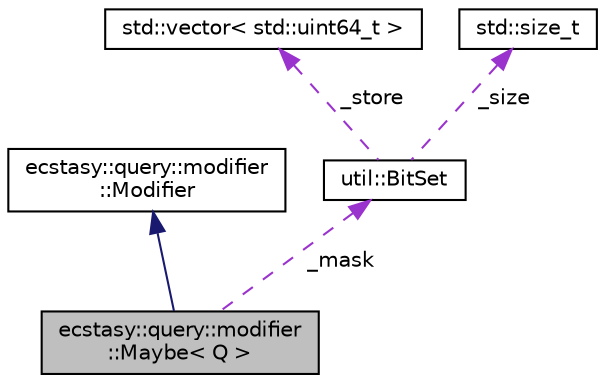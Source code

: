 digraph "ecstasy::query::modifier::Maybe&lt; Q &gt;"
{
 // LATEX_PDF_SIZE
  edge [fontname="Helvetica",fontsize="10",labelfontname="Helvetica",labelfontsize="10"];
  node [fontname="Helvetica",fontsize="10",shape=record];
  Node1 [label="ecstasy::query::modifier\l::Maybe\< Q \>",height=0.2,width=0.4,color="black", fillcolor="grey75", style="filled", fontcolor="black",tooltip="Query modifier which returns a std::optional filled when the data if existing."];
  Node2 -> Node1 [dir="back",color="midnightblue",fontsize="10",style="solid",fontname="Helvetica"];
  Node2 [label="ecstasy::query::modifier\l::Modifier",height=0.2,width=0.4,color="black", fillcolor="white", style="filled",URL="$classecstasy_1_1query_1_1modifier_1_1_modifier.html",tooltip="Base class for all query modifiers."];
  Node3 -> Node1 [dir="back",color="darkorchid3",fontsize="10",style="dashed",label=" _mask" ,fontname="Helvetica"];
  Node3 [label="util::BitSet",height=0.2,width=0.4,color="black", fillcolor="white", style="filled",URL="$classutil_1_1_bit_set.html",tooltip="Mimics the API of std::bitset but with the dynamic properties of std::vector<bool>"];
  Node4 -> Node3 [dir="back",color="darkorchid3",fontsize="10",style="dashed",label=" _store" ,fontname="Helvetica"];
  Node4 [label="std::vector\< std::uint64_t \>",height=0.2,width=0.4,color="black", fillcolor="white", style="filled",URL="/home/runner/work/ecstasy/ecstasy/doc/external/cppreference-doxygen-web.tag.xml$cpp/container/vector.html",tooltip=" "];
  Node5 -> Node3 [dir="back",color="darkorchid3",fontsize="10",style="dashed",label=" _size" ,fontname="Helvetica"];
  Node5 [label="std::size_t",height=0.2,width=0.4,color="black", fillcolor="white", style="filled",URL="/home/runner/work/ecstasy/ecstasy/doc/external/cppreference-doxygen-web.tag.xml$cpp/types/size_t.html",tooltip=" "];
}
